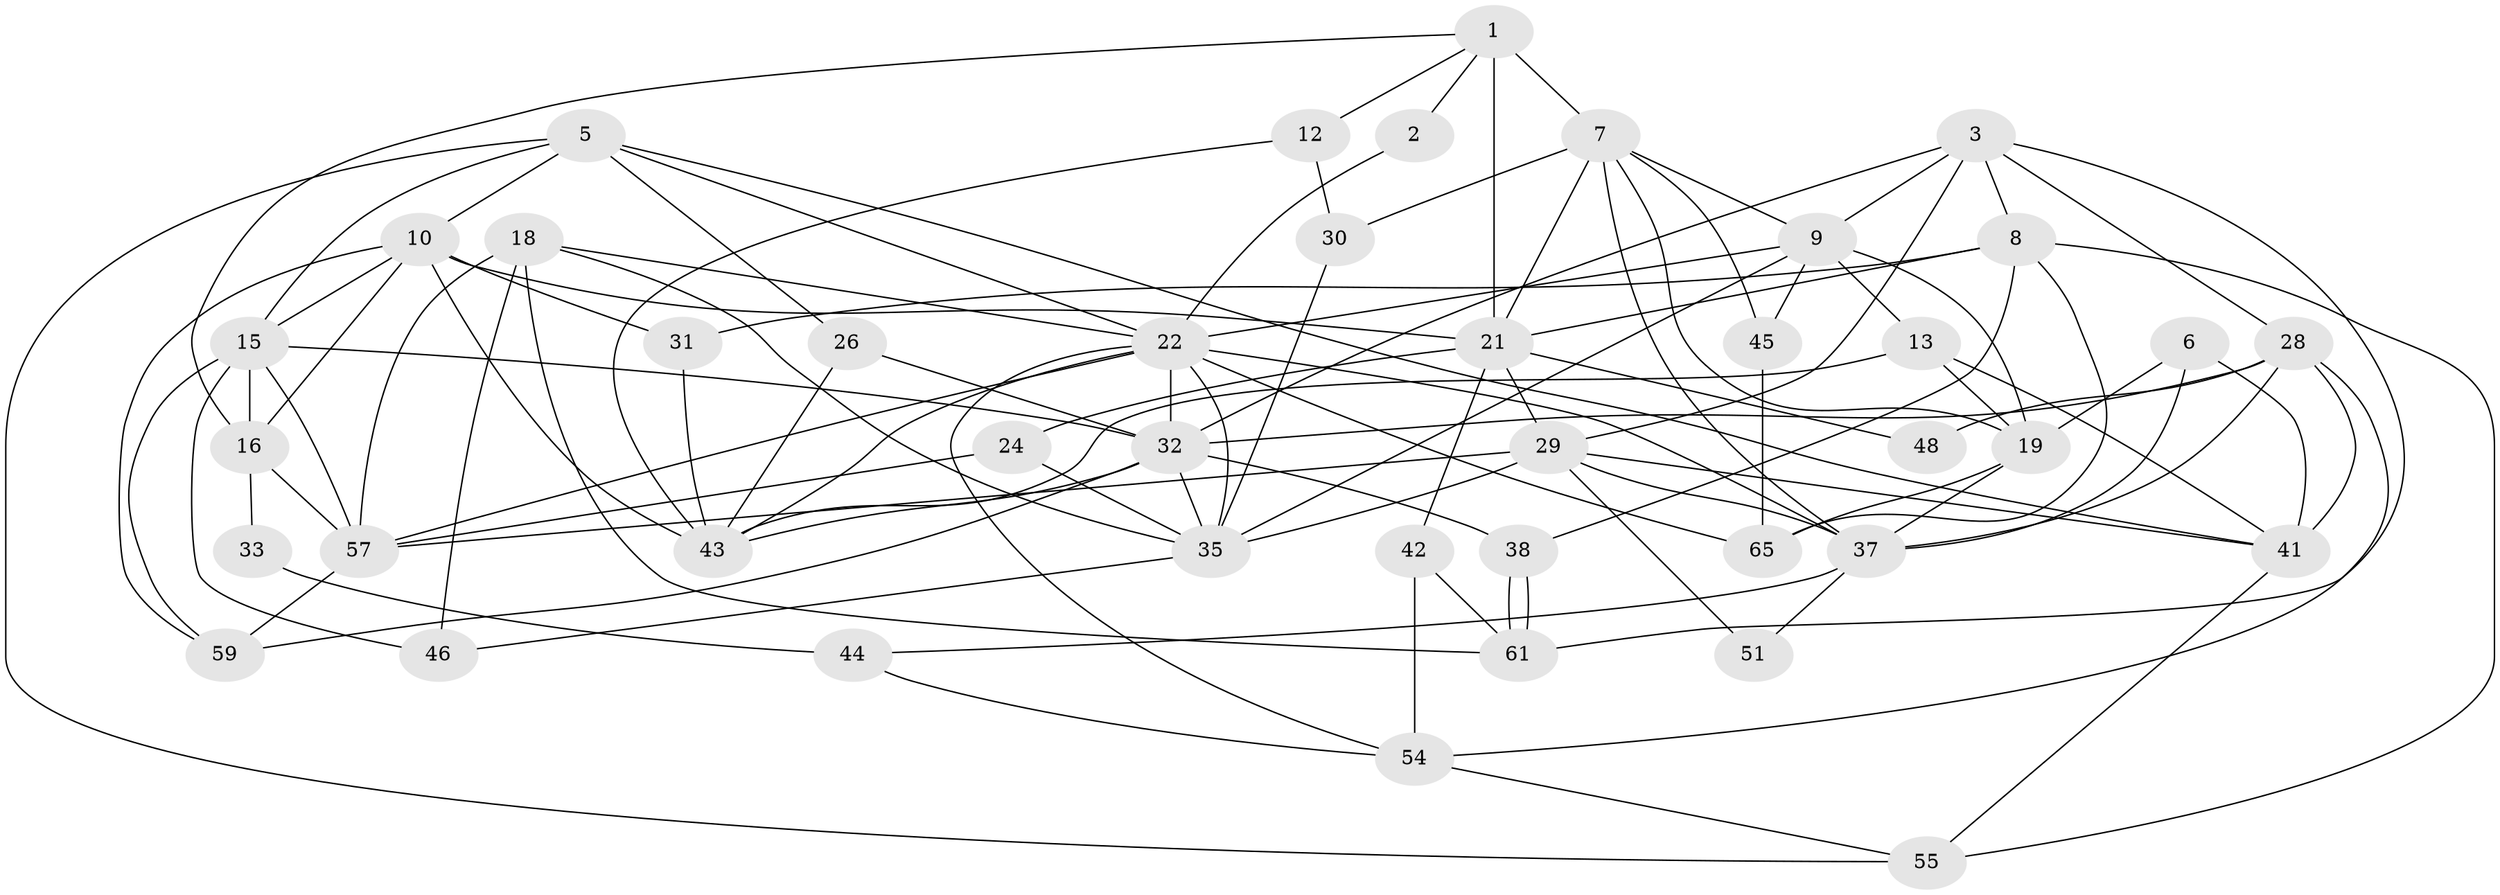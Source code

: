 // original degree distribution, {2: 0.12121212121212122, 4: 0.2878787878787879, 7: 0.09090909090909091, 5: 0.16666666666666666, 3: 0.2878787878787879, 6: 0.045454545454545456}
// Generated by graph-tools (version 1.1) at 2025/41/03/06/25 10:41:54]
// undirected, 42 vertices, 106 edges
graph export_dot {
graph [start="1"]
  node [color=gray90,style=filled];
  1 [super="+4"];
  2;
  3 [super="+14"];
  5 [super="+23"];
  6;
  7 [super="+17"];
  8 [super="+49"];
  9 [super="+11"];
  10 [super="+27"];
  12;
  13;
  15 [super="+20"];
  16 [super="+40"];
  18 [super="+25"];
  19 [super="+56"];
  21 [super="+36"];
  22 [super="+64"];
  24;
  26 [super="+53"];
  28 [super="+39"];
  29 [super="+34"];
  30;
  31;
  32 [super="+50"];
  33;
  35 [super="+52"];
  37 [super="+47"];
  38 [super="+58"];
  41 [super="+66"];
  42;
  43 [super="+63"];
  44;
  45;
  46;
  48;
  51;
  54 [super="+62"];
  55;
  57 [super="+60"];
  59;
  61;
  65;
  1 -- 7 [weight=2];
  1 -- 16;
  1 -- 2;
  1 -- 21 [weight=2];
  1 -- 12;
  2 -- 22;
  3 -- 29;
  3 -- 9;
  3 -- 28;
  3 -- 8;
  3 -- 32;
  3 -- 61;
  5 -- 15;
  5 -- 10;
  5 -- 22;
  5 -- 26;
  5 -- 41;
  5 -- 55;
  6 -- 19;
  6 -- 37;
  6 -- 41;
  7 -- 19;
  7 -- 37;
  7 -- 21;
  7 -- 9;
  7 -- 45;
  7 -- 30;
  8 -- 21;
  8 -- 38;
  8 -- 65;
  8 -- 55;
  8 -- 31;
  9 -- 45;
  9 -- 22;
  9 -- 13;
  9 -- 35;
  9 -- 19;
  10 -- 16;
  10 -- 21;
  10 -- 59;
  10 -- 31;
  10 -- 15;
  10 -- 43;
  12 -- 43;
  12 -- 30;
  13 -- 41;
  13 -- 19;
  13 -- 43;
  15 -- 57;
  15 -- 46;
  15 -- 16;
  15 -- 59;
  15 -- 32;
  16 -- 57;
  16 -- 33;
  18 -- 22;
  18 -- 46;
  18 -- 57;
  18 -- 35;
  18 -- 61;
  19 -- 37;
  19 -- 65;
  21 -- 24;
  21 -- 29;
  21 -- 42;
  21 -- 48;
  22 -- 43;
  22 -- 57;
  22 -- 65;
  22 -- 35;
  22 -- 54;
  22 -- 32;
  22 -- 37;
  24 -- 57;
  24 -- 35;
  26 -- 32;
  26 -- 43;
  28 -- 32;
  28 -- 54;
  28 -- 48;
  28 -- 37;
  28 -- 41;
  29 -- 37;
  29 -- 41;
  29 -- 51;
  29 -- 57;
  29 -- 35;
  30 -- 35;
  31 -- 43;
  32 -- 35;
  32 -- 59;
  32 -- 38;
  32 -- 43;
  33 -- 44;
  35 -- 46;
  37 -- 51;
  37 -- 44;
  38 -- 61;
  38 -- 61;
  41 -- 55;
  42 -- 61;
  42 -- 54;
  44 -- 54;
  45 -- 65;
  54 -- 55;
  57 -- 59;
}
